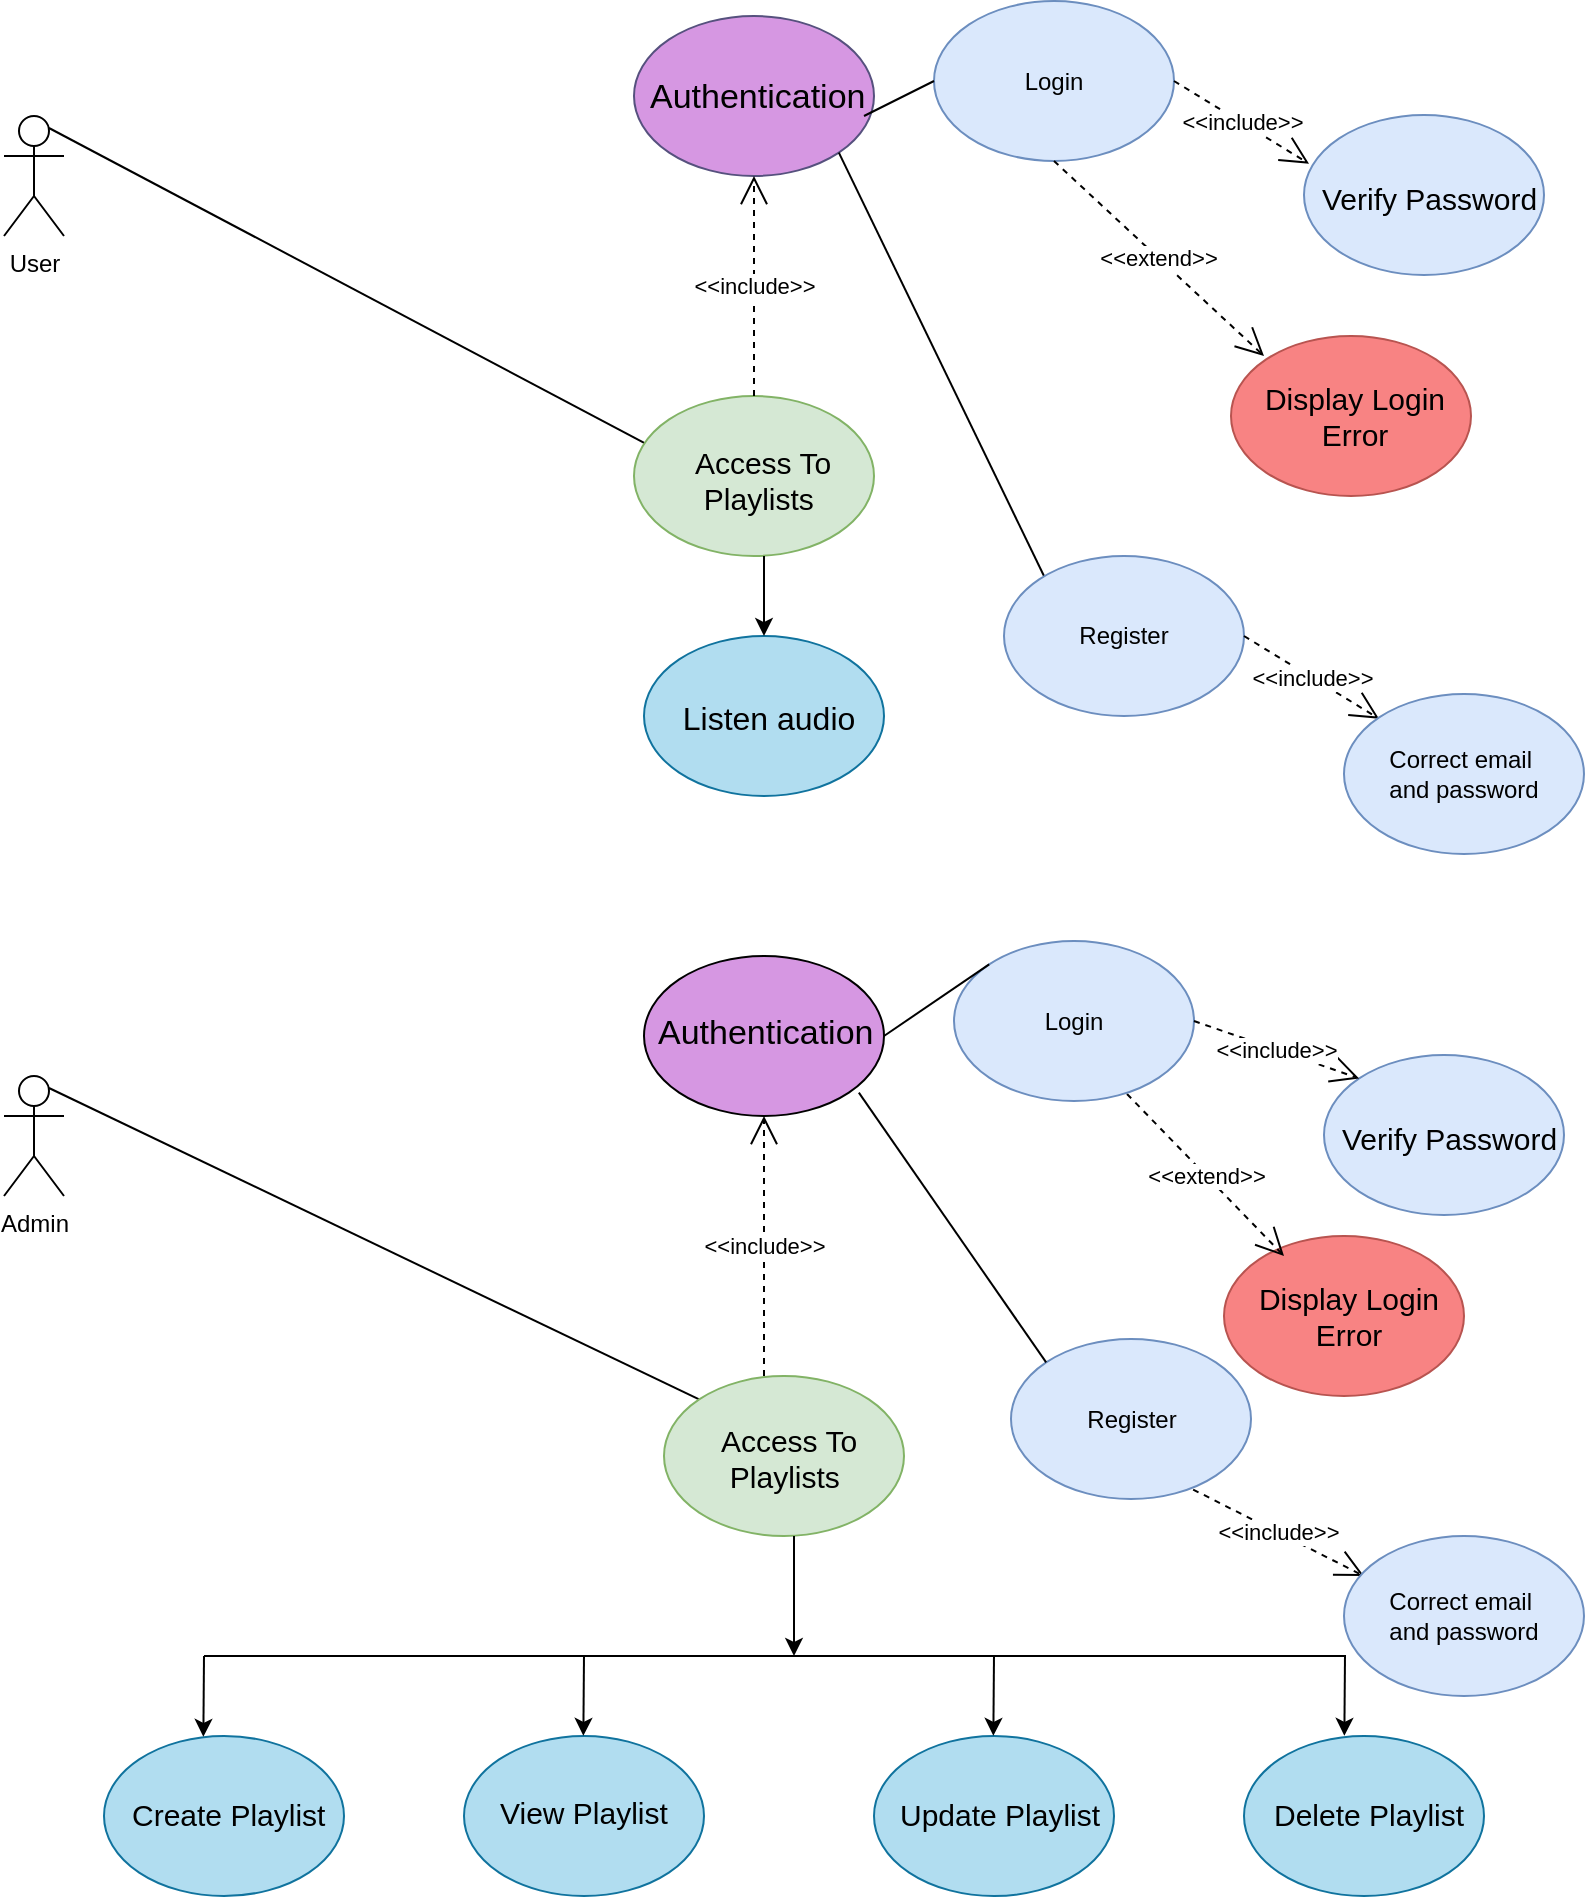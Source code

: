 <mxfile version="12.2.4" pages="1"><diagram id="TrSeosiSjSz27PTGy8Jh" name="Page-1"><mxGraphModel dx="1043" dy="599" grid="1" gridSize="10" guides="1" tooltips="1" connect="1" arrows="1" fold="1" page="1" pageScale="1" pageWidth="850" pageHeight="1100" math="0" shadow="0"><root><mxCell id="0"/><mxCell id="1" parent="0"/><mxCell id="2" value="User" style="shape=umlActor;verticalLabelPosition=bottom;labelBackgroundColor=#ffffff;verticalAlign=top;html=1;" parent="1" vertex="1"><mxGeometry x="20" y="60" width="30" height="60" as="geometry"/></mxCell><mxCell id="3" value="Admin" style="shape=umlActor;verticalLabelPosition=bottom;labelBackgroundColor=#ffffff;verticalAlign=top;html=1;" parent="1" vertex="1"><mxGeometry x="20" y="540" width="30" height="60" as="geometry"/></mxCell><mxCell id="12" value="" style="ellipse;whiteSpace=wrap;html=1;fillColor=#b1ddf0;strokeColor=#10739e;" parent="1" vertex="1"><mxGeometry x="340" y="320" width="120" height="80" as="geometry"/></mxCell><mxCell id="13" value="Listen audio" style="text;html=1;resizable=0;points=[];autosize=1;align=center;verticalAlign=top;spacingTop=-4;fontSize=16;" parent="1" vertex="1"><mxGeometry x="352" y="349" width="100" height="20" as="geometry"/></mxCell><mxCell id="16" value="" style="endArrow=none;html=1;exitX=0.75;exitY=0.1;exitDx=0;exitDy=0;exitPerimeter=0;entryX=0.068;entryY=0.313;entryDx=0;entryDy=0;entryPerimeter=0;" parent="1" source="2" target="10" edge="1"><mxGeometry width="50" height="50" relative="1" as="geometry"><mxPoint x="70" y="50" as="sourcePoint"/><mxPoint x="330" y="50" as="targetPoint"/></mxGeometry></mxCell><mxCell id="24" value="" style="group;strokeWidth=6;" parent="1" vertex="1" connectable="0"><mxGeometry x="335" y="10" width="120" height="80" as="geometry"/></mxCell><mxCell id="4" value="" style="ellipse;whiteSpace=wrap;html=1;fillColor=#D697E2;strokeColor=#56517e;" parent="24" vertex="1"><mxGeometry width="120" height="80" as="geometry"/></mxCell><mxCell id="5" value="Authentication" style="text;html=1;resizable=0;points=[];autosize=1;align=left;verticalAlign=top;spacingTop=-4;fontSize=17;" parent="24" vertex="1"><mxGeometry x="6" y="28" width="90" height="20" as="geometry"/></mxCell><mxCell id="25" value="" style="group" parent="1" vertex="1" connectable="0"><mxGeometry x="340" y="480" width="120" height="80" as="geometry"/></mxCell><mxCell id="26" value="" style="ellipse;whiteSpace=wrap;html=1;fillColor=#D697E2;" parent="25" vertex="1"><mxGeometry width="120" height="80" as="geometry"/></mxCell><mxCell id="27" value="Authentication" style="text;html=1;resizable=0;points=[];autosize=1;align=left;verticalAlign=top;spacingTop=-4;fontSize=17;" parent="25" vertex="1"><mxGeometry x="5" y="26" width="90" height="20" as="geometry"/></mxCell><mxCell id="28" value="" style="endArrow=none;html=1;exitX=0.75;exitY=0.1;exitDx=0;exitDy=0;exitPerimeter=0;entryX=0;entryY=0;entryDx=0;entryDy=0;" parent="1" source="3" target="39" edge="1"><mxGeometry width="50" height="50" relative="1" as="geometry"><mxPoint x="50" y="516" as="sourcePoint"/><mxPoint x="342.5" y="540" as="targetPoint"/></mxGeometry></mxCell><mxCell id="29" value="" style="group" parent="1" vertex="1" connectable="0"><mxGeometry x="508.5" y="50" width="263" height="200.5" as="geometry"/></mxCell><mxCell id="6" value="" style="ellipse;whiteSpace=wrap;html=1;fillColor=#dae8fc;strokeColor=#6c8ebf;" parent="29" vertex="1"><mxGeometry x="161.5" y="9.5" width="120" height="80" as="geometry"/></mxCell><mxCell id="7" value="Verify Password" style="text;html=1;resizable=0;points=[];autosize=1;align=left;verticalAlign=top;spacingTop=-4;fontSize=15;" parent="29" vertex="1"><mxGeometry x="168" y="39.5" width="100" height="20" as="geometry"/></mxCell><mxCell id="8" value="" style="ellipse;whiteSpace=wrap;html=1;fillColor=#F88383;strokeColor=#b85450;" parent="29" vertex="1"><mxGeometry x="125" y="120" width="120" height="80" as="geometry"/></mxCell><mxCell id="9" value="Display Login &lt;br&gt;Error" style="text;html=1;resizable=0;points=[];autosize=1;align=center;verticalAlign=top;spacingTop=-4;fontSize=15;" parent="29" vertex="1"><mxGeometry x="131.5" y="140" width="110" height="40" as="geometry"/></mxCell><mxCell id="37" value="" style="group" parent="1" vertex="1" connectable="0"><mxGeometry x="335" y="200" width="135" height="80" as="geometry"/></mxCell><mxCell id="10" value="" style="ellipse;whiteSpace=wrap;html=1;fillColor=#d5e8d4;strokeColor=#82b366;" parent="37" vertex="1"><mxGeometry width="120" height="80" as="geometry"/></mxCell><mxCell id="11" value="Access To &lt;br style=&quot;font-size: 15px&quot;&gt;Playlists&amp;nbsp;" style="text;html=1;resizable=0;points=[];autosize=1;align=center;verticalAlign=top;spacingTop=-4;fontSize=15;" parent="37" vertex="1"><mxGeometry x="24" y="22" width="80" height="40" as="geometry"/></mxCell><mxCell id="14" value="" style="endArrow=classic;html=1;entryX=0.5;entryY=0;entryDx=0;entryDy=0;" parent="37" target="12" edge="1"><mxGeometry width="50" height="50" relative="1" as="geometry"><mxPoint x="65" y="80" as="sourcePoint"/><mxPoint x="185" y="70" as="targetPoint"/></mxGeometry></mxCell><mxCell id="38" value="" style="group" parent="1" vertex="1" connectable="0"><mxGeometry x="350" y="690" width="135" height="80" as="geometry"/></mxCell><mxCell id="39" value="" style="ellipse;whiteSpace=wrap;html=1;fillColor=#d5e8d4;strokeColor=#82b366;" parent="38" vertex="1"><mxGeometry width="120" height="80" as="geometry"/></mxCell><mxCell id="40" value="Access To &lt;br&gt;Playlists&amp;nbsp;" style="text;html=1;resizable=0;points=[];autosize=1;align=center;verticalAlign=top;spacingTop=-4;fontSize=15;" parent="38" vertex="1"><mxGeometry x="22" y="21" width="80" height="40" as="geometry"/></mxCell><mxCell id="41" value="" style="endArrow=classic;html=1;" parent="38" edge="1"><mxGeometry width="50" height="50" relative="1" as="geometry"><mxPoint x="65" y="80" as="sourcePoint"/><mxPoint x="65" y="140" as="targetPoint"/></mxGeometry></mxCell><mxCell id="45" value="" style="ellipse;whiteSpace=wrap;html=1;fillColor=#b1ddf0;strokeColor=#10739e;" parent="1" vertex="1"><mxGeometry x="250" y="870" width="120" height="80" as="geometry"/></mxCell><mxCell id="46" value="" style="ellipse;whiteSpace=wrap;html=1;fillColor=#b1ddf0;strokeColor=#10739e;" parent="1" vertex="1"><mxGeometry x="640" y="870" width="120" height="80" as="geometry"/></mxCell><mxCell id="47" value="" style="ellipse;whiteSpace=wrap;html=1;fillColor=#b1ddf0;strokeColor=#10739e;" parent="1" vertex="1"><mxGeometry x="455" y="870" width="120" height="80" as="geometry"/></mxCell><mxCell id="48" value="" style="ellipse;whiteSpace=wrap;html=1;fillColor=#b1ddf0;strokeColor=#10739e;" parent="1" vertex="1"><mxGeometry x="70" y="870" width="120" height="80" as="geometry"/></mxCell><mxCell id="49" value="View Playlist" style="text;html=1;resizable=0;points=[];autosize=1;align=left;verticalAlign=top;spacingTop=-4;fontSize=15;" parent="1" vertex="1"><mxGeometry x="266" y="897" width="100" height="20" as="geometry"/></mxCell><mxCell id="50" value="Update Playlist" style="text;html=1;resizable=0;points=[];autosize=1;align=left;verticalAlign=top;spacingTop=-4;fontSize=15;" parent="1" vertex="1"><mxGeometry x="466" y="898" width="120" height="20" as="geometry"/></mxCell><mxCell id="51" value="Delete Playlist" style="text;html=1;resizable=0;points=[];autosize=1;align=left;verticalAlign=top;spacingTop=-4;fontSize=15;" parent="1" vertex="1"><mxGeometry x="653" y="898" width="110" height="20" as="geometry"/></mxCell><mxCell id="52" value="Create Playlist" style="text;html=1;resizable=0;points=[];autosize=1;align=left;verticalAlign=top;spacingTop=-4;fontSize=15;" parent="1" vertex="1"><mxGeometry x="82" y="898" width="110" height="20" as="geometry"/></mxCell><mxCell id="53" value="" style="endArrow=none;html=1;" parent="1" edge="1"><mxGeometry width="50" height="50" relative="1" as="geometry"><mxPoint x="120" y="830" as="sourcePoint"/><mxPoint x="690" y="830" as="targetPoint"/></mxGeometry></mxCell><mxCell id="57" value="" style="endArrow=classic;html=1;entryX=0.414;entryY=0.005;entryDx=0;entryDy=0;entryPerimeter=0;" parent="1" target="48" edge="1"><mxGeometry width="50" height="50" relative="1" as="geometry"><mxPoint x="120" y="830" as="sourcePoint"/><mxPoint x="118" y="870" as="targetPoint"/></mxGeometry></mxCell><mxCell id="59" value="" style="endArrow=classic;html=1;entryX=0.414;entryY=0.005;entryDx=0;entryDy=0;entryPerimeter=0;" parent="1" edge="1"><mxGeometry width="50" height="50" relative="1" as="geometry"><mxPoint x="690.5" y="829.5" as="sourcePoint"/><mxPoint x="690.18" y="869.9" as="targetPoint"/></mxGeometry></mxCell><mxCell id="60" value="" style="endArrow=classic;html=1;entryX=0.414;entryY=0.005;entryDx=0;entryDy=0;entryPerimeter=0;" parent="1" edge="1"><mxGeometry width="50" height="50" relative="1" as="geometry"><mxPoint x="515" y="829.5" as="sourcePoint"/><mxPoint x="514.68" y="869.9" as="targetPoint"/></mxGeometry></mxCell><mxCell id="61" value="" style="endArrow=classic;html=1;entryX=0.414;entryY=0.005;entryDx=0;entryDy=0;entryPerimeter=0;" parent="1" edge="1"><mxGeometry width="50" height="50" relative="1" as="geometry"><mxPoint x="310" y="829.5" as="sourcePoint"/><mxPoint x="309.68" y="869.9" as="targetPoint"/></mxGeometry></mxCell><mxCell id="62" value="&amp;lt;&amp;lt;include&amp;gt;&amp;gt;" style="endArrow=open;endSize=12;dashed=1;html=1;entryX=0.5;entryY=1;entryDx=0;entryDy=0;exitX=0.5;exitY=0;exitDx=0;exitDy=0;" parent="1" source="10" target="4" edge="1"><mxGeometry width="160" relative="1" as="geometry"><mxPoint x="222.5" y="80" as="sourcePoint"/><mxPoint x="350.02" y="104.82" as="targetPoint"/></mxGeometry></mxCell><mxCell id="63" value="&amp;lt;&amp;lt;include&amp;gt;&amp;gt;" style="endArrow=open;endSize=12;dashed=1;html=1;entryX=0.5;entryY=1;entryDx=0;entryDy=0;" parent="1" target="26" edge="1"><mxGeometry width="160" relative="1" as="geometry"><mxPoint x="400" y="690" as="sourcePoint"/><mxPoint x="309.02" y="492.32" as="targetPoint"/></mxGeometry></mxCell><mxCell id="64" value="Login" style="ellipse;whiteSpace=wrap;html=1;fillColor=#dae8fc;strokeColor=#6c8ebf;" parent="1" vertex="1"><mxGeometry x="485" y="2.5" width="120" height="80" as="geometry"/></mxCell><mxCell id="20" value="&amp;lt;&amp;lt;include&amp;gt;&amp;gt;" style="endArrow=open;endSize=12;dashed=1;html=1;entryX=0.021;entryY=0.304;entryDx=0;entryDy=0;entryPerimeter=0;exitX=1;exitY=0.5;exitDx=0;exitDy=0;" parent="1" source="64" target="6" edge="1"><mxGeometry width="160" relative="1" as="geometry"><mxPoint x="560" y="100" as="sourcePoint"/><mxPoint x="720" y="100" as="targetPoint"/></mxGeometry></mxCell><mxCell id="19" value="&amp;lt;&amp;lt;extend&amp;gt;&amp;gt;" style="endArrow=open;endSize=12;dashed=1;html=1;exitX=0.5;exitY=1;exitDx=0;exitDy=0;" parent="1" source="64" edge="1"><mxGeometry width="160" relative="1" as="geometry"><mxPoint x="510" y="190.5" as="sourcePoint"/><mxPoint x="650" y="180" as="targetPoint"/></mxGeometry></mxCell><mxCell id="65" value="" style="endArrow=none;html=1;entryX=0;entryY=0.5;entryDx=0;entryDy=0;" parent="1" target="64" edge="1"><mxGeometry width="50" height="50" relative="1" as="geometry"><mxPoint x="450" y="60" as="sourcePoint"/><mxPoint x="485.16" y="189.04" as="targetPoint"/></mxGeometry></mxCell><mxCell id="66" value="" style="endArrow=none;html=1;exitX=1;exitY=1;exitDx=0;exitDy=0;" parent="1" source="4" edge="1"><mxGeometry width="50" height="50" relative="1" as="geometry"><mxPoint x="460" y="70" as="sourcePoint"/><mxPoint x="540" y="290" as="targetPoint"/></mxGeometry></mxCell><mxCell id="67" value="Register" style="ellipse;whiteSpace=wrap;html=1;fillColor=#dae8fc;strokeColor=#6c8ebf;" parent="1" vertex="1"><mxGeometry x="520" y="280" width="120" height="80" as="geometry"/></mxCell><mxCell id="68" value="&amp;lt;&amp;lt;include&amp;gt;&amp;gt;" style="endArrow=open;endSize=12;dashed=1;html=1;entryX=0.021;entryY=0.304;entryDx=0;entryDy=0;entryPerimeter=0;exitX=1;exitY=0.5;exitDx=0;exitDy=0;" parent="1" edge="1"><mxGeometry width="160" relative="1" as="geometry"><mxPoint x="640" y="320" as="sourcePoint"/><mxPoint x="707.52" y="361.32" as="targetPoint"/></mxGeometry></mxCell><mxCell id="69" value="Correct email&amp;nbsp;&lt;br&gt;and password" style="ellipse;whiteSpace=wrap;html=1;fillColor=#dae8fc;strokeColor=#6c8ebf;" parent="1" vertex="1"><mxGeometry x="690" y="349" width="120" height="80" as="geometry"/></mxCell><mxCell id="80" value="" style="group" parent="1" vertex="1" connectable="0"><mxGeometry x="518.5" y="520" width="263" height="231.5" as="geometry"/></mxCell><mxCell id="81" value="" style="ellipse;whiteSpace=wrap;html=1;fillColor=#dae8fc;strokeColor=#6c8ebf;" parent="80" vertex="1"><mxGeometry x="161.5" y="9.5" width="120" height="80" as="geometry"/></mxCell><mxCell id="82" value="Verify Password" style="text;html=1;resizable=0;points=[];autosize=1;align=left;verticalAlign=top;spacingTop=-4;fontSize=15;" parent="80" vertex="1"><mxGeometry x="168" y="39.5" width="100" height="20" as="geometry"/></mxCell><mxCell id="83" value="" style="ellipse;whiteSpace=wrap;html=1;fillColor=#F88383;strokeColor=#b85450;" parent="80" vertex="1"><mxGeometry x="111.5" y="100" width="120" height="80" as="geometry"/></mxCell><mxCell id="87" value="Register" style="ellipse;whiteSpace=wrap;html=1;fillColor=#dae8fc;strokeColor=#6c8ebf;" parent="80" vertex="1"><mxGeometry x="5" y="151.5" width="120" height="80" as="geometry"/></mxCell><mxCell id="91" value="&amp;lt;&amp;lt;extend&amp;gt;&amp;gt;" style="endArrow=open;endSize=12;dashed=1;html=1;exitX=0.5;exitY=1;exitDx=0;exitDy=0;" parent="80" edge="1"><mxGeometry width="160" relative="1" as="geometry"><mxPoint x="63" y="29" as="sourcePoint"/><mxPoint x="141.5" y="110" as="targetPoint"/></mxGeometry></mxCell><mxCell id="84" value="Display Login &lt;br&gt;Error" style="text;html=1;resizable=0;points=[];autosize=1;align=center;verticalAlign=top;spacingTop=-4;fontSize=15;" parent="80" vertex="1"><mxGeometry x="118.5" y="120" width="110" height="40" as="geometry"/></mxCell><mxCell id="85" value="Login" style="ellipse;whiteSpace=wrap;html=1;fillColor=#dae8fc;strokeColor=#6c8ebf;" parent="1" vertex="1"><mxGeometry x="495" y="472.5" width="120" height="80" as="geometry"/></mxCell><mxCell id="86" value="" style="endArrow=none;html=1;exitX=1;exitY=1;exitDx=0;exitDy=0;entryX=0;entryY=0;entryDx=0;entryDy=0;" parent="1" target="87" edge="1"><mxGeometry width="50" height="50" relative="1" as="geometry"><mxPoint x="447.426" y="548.284" as="sourcePoint"/><mxPoint x="550" y="760" as="targetPoint"/></mxGeometry></mxCell><mxCell id="88" value="&amp;lt;&amp;lt;include&amp;gt;&amp;gt;" style="endArrow=open;endSize=12;dashed=1;html=1;exitX=0.759;exitY=0.941;exitDx=0;exitDy=0;exitPerimeter=0;" parent="1" source="87" edge="1"><mxGeometry width="160" relative="1" as="geometry"><mxPoint x="650" y="790" as="sourcePoint"/><mxPoint x="700" y="790" as="targetPoint"/></mxGeometry></mxCell><mxCell id="89" value="Correct email&amp;nbsp;&lt;br&gt;and password" style="ellipse;whiteSpace=wrap;html=1;fillColor=#dae8fc;strokeColor=#6c8ebf;" parent="1" vertex="1"><mxGeometry x="690" y="770" width="120" height="80" as="geometry"/></mxCell><mxCell id="90" value="&amp;lt;&amp;lt;include&amp;gt;&amp;gt;" style="endArrow=open;endSize=12;dashed=1;html=1;entryX=0;entryY=0;entryDx=0;entryDy=0;exitX=1;exitY=0.5;exitDx=0;exitDy=0;" parent="1" source="85" target="81" edge="1"><mxGeometry width="160" relative="1" as="geometry"><mxPoint x="622.5" y="491" as="sourcePoint"/><mxPoint x="690.02" y="532.32" as="targetPoint"/></mxGeometry></mxCell><mxCell id="92" value="" style="endArrow=none;html=1;exitX=1;exitY=0.5;exitDx=0;exitDy=0;entryX=0;entryY=0;entryDx=0;entryDy=0;" parent="1" source="26" target="85" edge="1"><mxGeometry width="50" height="50" relative="1" as="geometry"><mxPoint x="511.426" y="345.284" as="sourcePoint"/><mxPoint x="605.074" y="480.216" as="targetPoint"/></mxGeometry></mxCell></root></mxGraphModel></diagram></mxfile>